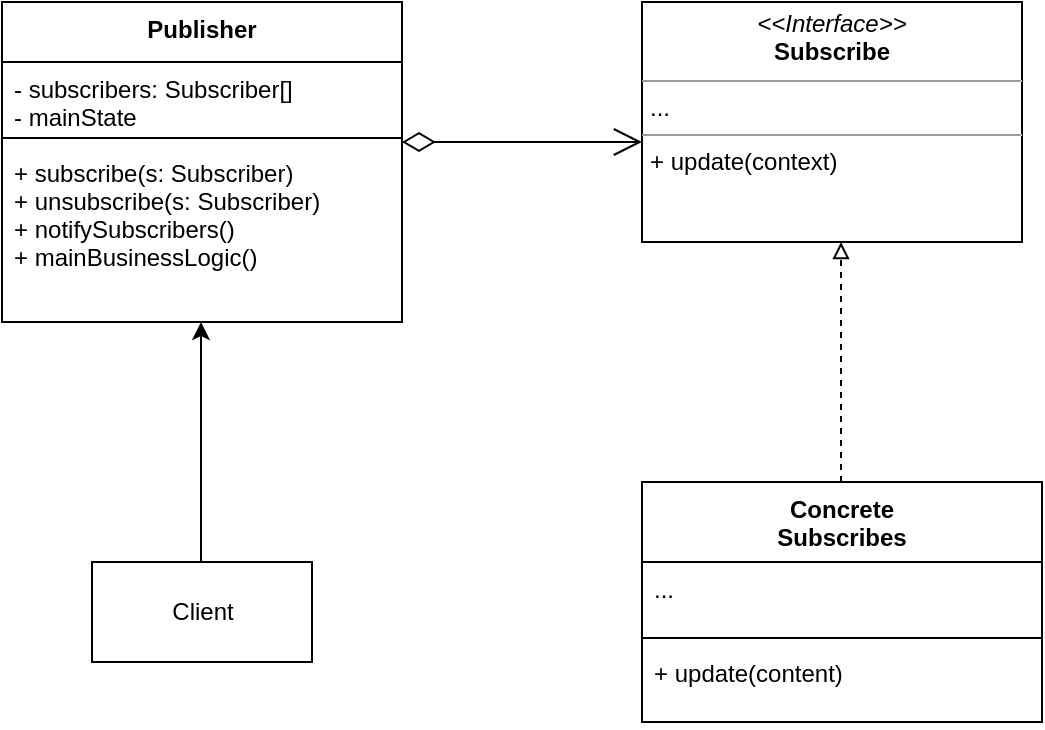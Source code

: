 <mxfile version="13.7.9" type="embed"><diagram id="3dPFb09mJRjpCqWkQe5s" name="Page-1"><mxGraphModel dx="1413" dy="1128" grid="1" gridSize="10" guides="1" tooltips="1" connect="1" arrows="1" fold="1" page="1" pageScale="1" pageWidth="850" pageHeight="1100" math="0" shadow="0"><root><mxCell id="0"/><mxCell id="1" parent="0"/><mxCell id="2" value="Publisher" style="swimlane;fontStyle=1;align=center;verticalAlign=top;childLayout=stackLayout;horizontal=1;startSize=30;horizontalStack=0;resizeParent=1;resizeParentMax=0;resizeLast=0;collapsible=1;marginBottom=0;" vertex="1" parent="1"><mxGeometry x="160" y="200" width="200" height="160" as="geometry"/></mxCell><mxCell id="3" value="- subscribers: Subscriber[]&#10;- mainState" style="text;strokeColor=none;fillColor=none;align=left;verticalAlign=top;spacingLeft=4;spacingRight=4;overflow=hidden;rotatable=0;points=[[0,0.5],[1,0.5]];portConstraint=eastwest;" vertex="1" parent="2"><mxGeometry y="30" width="200" height="34" as="geometry"/></mxCell><mxCell id="4" value="" style="line;strokeWidth=1;fillColor=none;align=left;verticalAlign=middle;spacingTop=-1;spacingLeft=3;spacingRight=3;rotatable=0;labelPosition=right;points=[];portConstraint=eastwest;" vertex="1" parent="2"><mxGeometry y="64" width="200" height="8" as="geometry"/></mxCell><mxCell id="5" value="+ subscribe(s: Subscriber)&#10;+ unsubscribe(s: Subscriber)&#10;+ notifySubscribers()&#10;+ mainBusinessLogic()" style="text;strokeColor=none;fillColor=none;align=left;verticalAlign=top;spacingLeft=4;spacingRight=4;overflow=hidden;rotatable=0;points=[[0,0.5],[1,0.5]];portConstraint=eastwest;" vertex="1" parent="2"><mxGeometry y="72" width="200" height="88" as="geometry"/></mxCell><mxCell id="6" value="&lt;p style=&quot;margin: 0px ; margin-top: 4px ; text-align: center&quot;&gt;&lt;i&gt;&amp;lt;&amp;lt;Interface&amp;gt;&amp;gt;&lt;/i&gt;&lt;br&gt;&lt;b&gt;Subscribe&lt;/b&gt;&lt;/p&gt;&lt;hr size=&quot;1&quot;&gt;&lt;p style=&quot;margin: 0px ; margin-left: 4px&quot;&gt;...&lt;/p&gt;&lt;hr size=&quot;1&quot;&gt;&lt;p style=&quot;margin: 0px ; margin-left: 4px&quot;&gt;+ update(context)&lt;br&gt;&lt;/p&gt;" style="verticalAlign=top;align=left;overflow=fill;fontSize=12;fontFamily=Helvetica;html=1;" vertex="1" parent="1"><mxGeometry x="480" y="200" width="190" height="120" as="geometry"/></mxCell><mxCell id="8" value="Concrete&#10;Subscribes" style="swimlane;fontStyle=1;align=center;verticalAlign=top;childLayout=stackLayout;horizontal=1;startSize=40;horizontalStack=0;resizeParent=1;resizeParentMax=0;resizeLast=0;collapsible=1;marginBottom=0;" vertex="1" parent="1"><mxGeometry x="480" y="440" width="200" height="120" as="geometry"/></mxCell><mxCell id="9" value="..." style="text;strokeColor=none;fillColor=none;align=left;verticalAlign=top;spacingLeft=4;spacingRight=4;overflow=hidden;rotatable=0;points=[[0,0.5],[1,0.5]];portConstraint=eastwest;" vertex="1" parent="8"><mxGeometry y="40" width="200" height="34" as="geometry"/></mxCell><mxCell id="10" value="" style="line;strokeWidth=1;fillColor=none;align=left;verticalAlign=middle;spacingTop=-1;spacingLeft=3;spacingRight=3;rotatable=0;labelPosition=right;points=[];portConstraint=eastwest;" vertex="1" parent="8"><mxGeometry y="74" width="200" height="8" as="geometry"/></mxCell><mxCell id="11" value="+ update(content)" style="text;strokeColor=none;fillColor=none;align=left;verticalAlign=top;spacingLeft=4;spacingRight=4;overflow=hidden;rotatable=0;points=[[0,0.5],[1,0.5]];portConstraint=eastwest;" vertex="1" parent="8"><mxGeometry y="82" width="200" height="38" as="geometry"/></mxCell><mxCell id="12" value="Client" style="html=1;" vertex="1" parent="1"><mxGeometry x="205" y="480" width="110" height="50" as="geometry"/></mxCell><mxCell id="13" value="" style="endArrow=block;html=1;dashed=1;endFill=0;" edge="1" parent="1"><mxGeometry width="50" height="50" relative="1" as="geometry"><mxPoint x="579.5" y="440" as="sourcePoint"/><mxPoint x="579.5" y="320" as="targetPoint"/></mxGeometry></mxCell><mxCell id="14" value="" style="endArrow=classic;html=1;" edge="1" parent="1"><mxGeometry width="50" height="50" relative="1" as="geometry"><mxPoint x="259.5" y="480" as="sourcePoint"/><mxPoint x="259.5" y="360" as="targetPoint"/></mxGeometry></mxCell><mxCell id="16" value="" style="endArrow=open;html=1;endSize=12;startArrow=diamondThin;startSize=14;startFill=0;edgeStyle=orthogonalEdgeStyle;align=left;verticalAlign=bottom;" edge="1" parent="1"><mxGeometry x="-0.875" y="10" relative="1" as="geometry"><mxPoint x="360" y="270" as="sourcePoint"/><mxPoint x="480" y="270" as="targetPoint"/><mxPoint as="offset"/></mxGeometry></mxCell></root></mxGraphModel></diagram></mxfile>